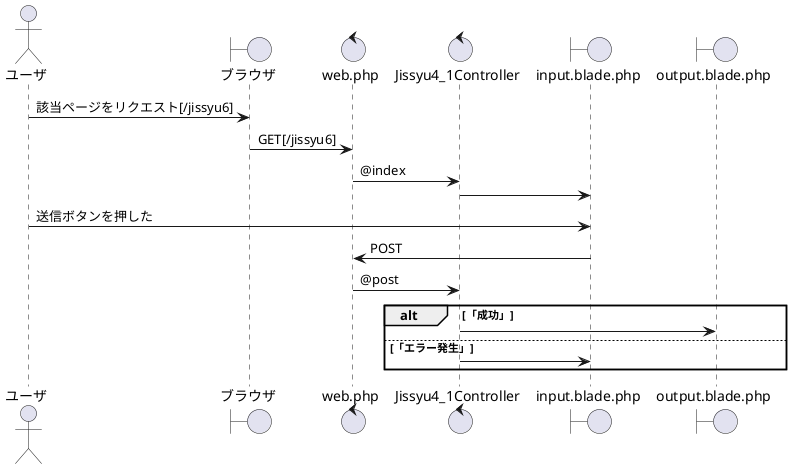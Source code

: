 @startuml 履歴
    actor ユーザ
    boundary ブラウザ
    control web.php
    control Jissyu4_1Controller
    boundary input.blade.php
    boundary output.blade.php
        ユーザ -> ブラウザ :該当ページをリクエスト[/jissyu6]
        ブラウザ -> web.php :GET[/jissyu6]
        web.php -> Jissyu4_1Controller :@index
        Jissyu4_1Controller -> input.blade.php
        ユーザ -> input.blade.php :送信ボタンを押した
        input.blade.php -> web.php :POST
        web.php -> Jissyu4_1Controller :@post
        alt 「成功」
        Jissyu4_1Controller -> output.blade.php
        else 「エラー発生」
        Jissyu4_1Controller -> input.blade.php
        end
@enduml

/'alt + D でUML実行'/
